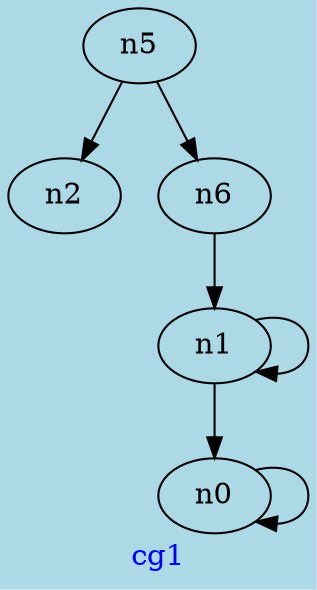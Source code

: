 digraph G{
graph [ label = "cg1" , fontcolor = "blue" , bgcolor = "lightblue" ];
n0;
n1;
n2;
n5;
n6;
n1->n0;
n0->n0;
n6->n1;
n1->n1;
n5->n2;
n5->n6;
}
